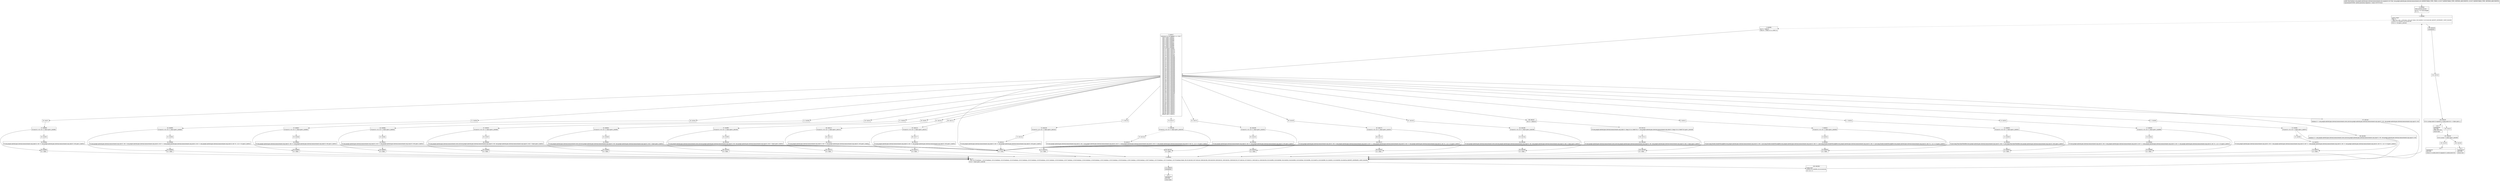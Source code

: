 digraph "CFG forcom.google.android.gms.internal.measurement.zzvz.equals(Ljava\/lang\/Object;Ljava\/lang\/Object;)Z" {
Node_0 [shape=record,label="{0\:\ 0x0000|MTH_ENTER_BLOCK\l|int r4 = r11.zzcas.length\lr3 = 0\l}"];
Node_1 [shape=record,label="{1\:\ 0x0009|LOOP_START\lPHI: r3 \l  PHI: (r3v1 int) = (r3v0 int), (r3v4 int) binds: [B:0:0x0000, B:103:0x01db] A[DONT_GENERATE, DONT_INLINE]\lLOOP:0: B:1:0x0009\-\>B:103:0x01db\l|if (r3 \>= r4) goto L_0x01e0\l}"];
Node_2 [shape=record,label="{2\:\ 0x000b|int r2 = zzbt(r3)\llong r6 = (long) (r2 & 1048575)\l}"];
Node_3 [shape=record,label="{3\:\ 0x0017|switch(((r2 & 267386880) \>\>\> 20)) \{\l    case 0: goto L_0x001e;\l    case 1: goto L_0x003a;\l    case 2: goto L_0x0054;\l    case 3: goto L_0x0068;\l    case 4: goto L_0x007c;\l    case 5: goto L_0x008e;\l    case 6: goto L_0x00a3;\l    case 7: goto L_0x00b6;\l    case 8: goto L_0x00c9;\l    case 9: goto L_0x00e0;\l    case 10: goto L_0x00f7;\l    case 11: goto L_0x010e;\l    case 12: goto L_0x0121;\l    case 13: goto L_0x0134;\l    case 14: goto L_0x0147;\l    case 15: goto L_0x015c;\l    case 16: goto L_0x016f;\l    case 17: goto L_0x0184;\l    case 18: goto L_0x019b;\l    case 19: goto L_0x019b;\l    case 20: goto L_0x019b;\l    case 21: goto L_0x019b;\l    case 22: goto L_0x019b;\l    case 23: goto L_0x019b;\l    case 24: goto L_0x019b;\l    case 25: goto L_0x019b;\l    case 26: goto L_0x019b;\l    case 27: goto L_0x019b;\l    case 28: goto L_0x019b;\l    case 29: goto L_0x019b;\l    case 30: goto L_0x019b;\l    case 31: goto L_0x019b;\l    case 32: goto L_0x019b;\l    case 33: goto L_0x019b;\l    case 34: goto L_0x019b;\l    case 35: goto L_0x019b;\l    case 36: goto L_0x019b;\l    case 37: goto L_0x019b;\l    case 38: goto L_0x019b;\l    case 39: goto L_0x019b;\l    case 40: goto L_0x019b;\l    case 41: goto L_0x019b;\l    case 42: goto L_0x019b;\l    case 43: goto L_0x019b;\l    case 44: goto L_0x019b;\l    case 45: goto L_0x019b;\l    case 46: goto L_0x019b;\l    case 47: goto L_0x019b;\l    case 48: goto L_0x019b;\l    case 49: goto L_0x019b;\l    case 50: goto L_0x01a9;\l    case 51: goto L_0x01b7;\l    case 52: goto L_0x01b7;\l    case 53: goto L_0x01b7;\l    case 54: goto L_0x01b7;\l    case 55: goto L_0x01b7;\l    case 56: goto L_0x01b7;\l    case 57: goto L_0x01b7;\l    case 58: goto L_0x01b7;\l    case 59: goto L_0x01b7;\l    case 60: goto L_0x01b7;\l    case 61: goto L_0x01b7;\l    case 62: goto L_0x01b7;\l    case 63: goto L_0x01b7;\l    case 64: goto L_0x01b7;\l    case 65: goto L_0x01b7;\l    case 66: goto L_0x01b7;\l    case 67: goto L_0x01b7;\l    case 68: goto L_0x01b7;\l    default: goto L_0x001a;\l\}\l}"];
Node_4 [shape=record,label="{4\:\ 0x001a|r2 = true\l}"];
Node_5 [shape=record,label="{5\:\ 0x001b|PHI: r2 \l  PHI: (r2v76 boolean) = (r2v10 boolean), (r2v14 boolean), (r2v16 boolean), (r2v18 boolean), (r2v22 boolean), (r2v25 boolean), (r2v28 boolean), (r2v31 boolean), (r2v34 boolean), (r2v37 boolean), (r2v40 boolean), (r2v44 boolean), (r2v48 boolean), (r2v52 boolean), (r2v55 boolean), (r2v58 boolean), (r2v61 boolean), (r2v64 boolean), (r2v67 boolean), (r2v70 boolean), (r2v74 boolean), (r2v78 boolean) binds: [B:102:0x01d8, B:97:0x01a9, B:96:0x019b, B:95:0x0198, B:90:0x0181, B:85:0x016c, B:80:0x0159, B:75:0x0144, B:70:0x0131, B:65:0x011e, B:60:0x010b, B:55:0x00f4, B:50:0x00dd, B:45:0x00c6, B:40:0x00b3, B:35:0x00a0, B:30:0x008c, B:25:0x007a, B:20:0x0066, B:15:0x0052, B:10:0x0038, B:4:0x001a] A[DONT_GENERATE, DONT_INLINE]\l|if (r2 != false) goto L_0x01db\l}"];
Node_6 [shape=record,label="{6\:\ 0x001e}"];
Node_7 [shape=record,label="{7\:\ 0x0022|if (zzc(r12, r13, r3) == false) goto L_0x0038\l}"];
Node_8 [shape=record,label="{8\:\ 0x0024}"];
Node_9 [shape=record,label="{9\:\ 0x0036|if ((java.lang.Double.doubleToLongBits(com.google.android.gms.internal.measurement.zzxj.zzo(r12, r6)) \> java.lang.Double.doubleToLongBits(com.google.android.gms.internal.measurement.zzxj.zzo(r13, r6)) ? 1 : (java.lang.Double.doubleToLongBits(com.google.android.gms.internal.measurement.zzxj.zzo(r12, r6)) == java.lang.Double.doubleToLongBits(com.google.android.gms.internal.measurement.zzxj.zzo(r13, r6)) ? 0 : \-1)) == 0) goto L_0x001a\l}"];
Node_10 [shape=record,label="{10\:\ 0x0038|r2 = false\l}"];
Node_11 [shape=record,label="{11\:\ 0x003a}"];
Node_12 [shape=record,label="{12\:\ 0x003e|if (zzc(r12, r13, r3) == false) goto L_0x0052\l}"];
Node_13 [shape=record,label="{13\:\ 0x0040}"];
Node_14 [shape=record,label="{14\:\ 0x0050|if (java.lang.Float.floatToIntBits(com.google.android.gms.internal.measurement.zzxj.zzn(r12, r6)) == java.lang.Float.floatToIntBits(com.google.android.gms.internal.measurement.zzxj.zzn(r13, r6))) goto L_0x001a\l}"];
Node_15 [shape=record,label="{15\:\ 0x0052|r2 = false\l}"];
Node_16 [shape=record,label="{16\:\ 0x0054}"];
Node_17 [shape=record,label="{17\:\ 0x0058|if (zzc(r12, r13, r3) == false) goto L_0x0066\l}"];
Node_18 [shape=record,label="{18\:\ 0x005a}"];
Node_19 [shape=record,label="{19\:\ 0x0064|if ((com.google.android.gms.internal.measurement.zzxj.zzl(r12, r6) \> com.google.android.gms.internal.measurement.zzxj.zzl(r13, r6) ? 1 : (com.google.android.gms.internal.measurement.zzxj.zzl(r12, r6) == com.google.android.gms.internal.measurement.zzxj.zzl(r13, r6) ? 0 : \-1)) == 0) goto L_0x001a\l}"];
Node_20 [shape=record,label="{20\:\ 0x0066|r2 = false\l}"];
Node_21 [shape=record,label="{21\:\ 0x0068}"];
Node_22 [shape=record,label="{22\:\ 0x006c|if (zzc(r12, r13, r3) == false) goto L_0x007a\l}"];
Node_23 [shape=record,label="{23\:\ 0x006e}"];
Node_24 [shape=record,label="{24\:\ 0x0078|if ((com.google.android.gms.internal.measurement.zzxj.zzl(r12, r6) \> com.google.android.gms.internal.measurement.zzxj.zzl(r13, r6) ? 1 : (com.google.android.gms.internal.measurement.zzxj.zzl(r12, r6) == com.google.android.gms.internal.measurement.zzxj.zzl(r13, r6) ? 0 : \-1)) == 0) goto L_0x001a\l}"];
Node_25 [shape=record,label="{25\:\ 0x007a|r2 = false\l}"];
Node_26 [shape=record,label="{26\:\ 0x007c}"];
Node_27 [shape=record,label="{27\:\ 0x0080|if (zzc(r12, r13, r3) == false) goto L_0x008c\l}"];
Node_28 [shape=record,label="{28\:\ 0x0082}"];
Node_29 [shape=record,label="{29\:\ 0x008a|if (com.google.android.gms.internal.measurement.zzxj.zzk(r12, r6) == com.google.android.gms.internal.measurement.zzxj.zzk(r13, r6)) goto L_0x001a\l}"];
Node_30 [shape=record,label="{30\:\ 0x008c|r2 = false\l}"];
Node_31 [shape=record,label="{31\:\ 0x008e}"];
Node_32 [shape=record,label="{32\:\ 0x0092|if (zzc(r12, r13, r3) == false) goto L_0x00a0\l}"];
Node_33 [shape=record,label="{33\:\ 0x0094}"];
Node_34 [shape=record,label="{34\:\ 0x009e|if ((com.google.android.gms.internal.measurement.zzxj.zzl(r12, r6) \> com.google.android.gms.internal.measurement.zzxj.zzl(r13, r6) ? 1 : (com.google.android.gms.internal.measurement.zzxj.zzl(r12, r6) == com.google.android.gms.internal.measurement.zzxj.zzl(r13, r6) ? 0 : \-1)) == 0) goto L_0x001a\l}"];
Node_35 [shape=record,label="{35\:\ 0x00a0|r2 = false\l}"];
Node_36 [shape=record,label="{36\:\ 0x00a3}"];
Node_37 [shape=record,label="{37\:\ 0x00a7|if (zzc(r12, r13, r3) == false) goto L_0x00b3\l}"];
Node_38 [shape=record,label="{38\:\ 0x00a9}"];
Node_39 [shape=record,label="{39\:\ 0x00b1|if (com.google.android.gms.internal.measurement.zzxj.zzk(r12, r6) == com.google.android.gms.internal.measurement.zzxj.zzk(r13, r6)) goto L_0x001a\l}"];
Node_40 [shape=record,label="{40\:\ 0x00b3|r2 = false\l}"];
Node_41 [shape=record,label="{41\:\ 0x00b6}"];
Node_42 [shape=record,label="{42\:\ 0x00ba|if (zzc(r12, r13, r3) == false) goto L_0x00c6\l}"];
Node_43 [shape=record,label="{43\:\ 0x00bc}"];
Node_44 [shape=record,label="{44\:\ 0x00c4|if (com.google.android.gms.internal.measurement.zzxj.zzm(r12, r6) == com.google.android.gms.internal.measurement.zzxj.zzm(r13, r6)) goto L_0x001a\l}"];
Node_45 [shape=record,label="{45\:\ 0x00c6|r2 = false\l}"];
Node_46 [shape=record,label="{46\:\ 0x00c9}"];
Node_47 [shape=record,label="{47\:\ 0x00cd|if (zzc(r12, r13, r3) == false) goto L_0x00dd\l}"];
Node_48 [shape=record,label="{48\:\ 0x00cf}"];
Node_49 [shape=record,label="{49\:\ 0x00db|if (com.google.android.gms.internal.measurement.zzwn.zze(com.google.android.gms.internal.measurement.zzxj.zzp(r12, r6), com.google.android.gms.internal.measurement.zzxj.zzp(r13, r6)) != false) goto L_0x001a\l}"];
Node_50 [shape=record,label="{50\:\ 0x00dd|r2 = false\l}"];
Node_51 [shape=record,label="{51\:\ 0x00e0}"];
Node_52 [shape=record,label="{52\:\ 0x00e4|if (zzc(r12, r13, r3) == false) goto L_0x00f4\l}"];
Node_53 [shape=record,label="{53\:\ 0x00e6}"];
Node_54 [shape=record,label="{54\:\ 0x00f2|if (com.google.android.gms.internal.measurement.zzwn.zze(com.google.android.gms.internal.measurement.zzxj.zzp(r12, r6), com.google.android.gms.internal.measurement.zzxj.zzp(r13, r6)) != false) goto L_0x001a\l}"];
Node_55 [shape=record,label="{55\:\ 0x00f4|r2 = false\l}"];
Node_56 [shape=record,label="{56\:\ 0x00f7}"];
Node_57 [shape=record,label="{57\:\ 0x00fb|if (zzc(r12, r13, r3) == false) goto L_0x010b\l}"];
Node_58 [shape=record,label="{58\:\ 0x00fd}"];
Node_59 [shape=record,label="{59\:\ 0x0109|if (com.google.android.gms.internal.measurement.zzwn.zze(com.google.android.gms.internal.measurement.zzxj.zzp(r12, r6), com.google.android.gms.internal.measurement.zzxj.zzp(r13, r6)) != false) goto L_0x001a\l}"];
Node_60 [shape=record,label="{60\:\ 0x010b|r2 = false\l}"];
Node_61 [shape=record,label="{61\:\ 0x010e}"];
Node_62 [shape=record,label="{62\:\ 0x0112|if (zzc(r12, r13, r3) == false) goto L_0x011e\l}"];
Node_63 [shape=record,label="{63\:\ 0x0114}"];
Node_64 [shape=record,label="{64\:\ 0x011c|if (com.google.android.gms.internal.measurement.zzxj.zzk(r12, r6) == com.google.android.gms.internal.measurement.zzxj.zzk(r13, r6)) goto L_0x001a\l}"];
Node_65 [shape=record,label="{65\:\ 0x011e|r2 = false\l}"];
Node_66 [shape=record,label="{66\:\ 0x0121}"];
Node_67 [shape=record,label="{67\:\ 0x0125|if (zzc(r12, r13, r3) == false) goto L_0x0131\l}"];
Node_68 [shape=record,label="{68\:\ 0x0127}"];
Node_69 [shape=record,label="{69\:\ 0x012f|if (com.google.android.gms.internal.measurement.zzxj.zzk(r12, r6) == com.google.android.gms.internal.measurement.zzxj.zzk(r13, r6)) goto L_0x001a\l}"];
Node_70 [shape=record,label="{70\:\ 0x0131|r2 = false\l}"];
Node_71 [shape=record,label="{71\:\ 0x0134}"];
Node_72 [shape=record,label="{72\:\ 0x0138|if (zzc(r12, r13, r3) == false) goto L_0x0144\l}"];
Node_73 [shape=record,label="{73\:\ 0x013a}"];
Node_74 [shape=record,label="{74\:\ 0x0142|if (com.google.android.gms.internal.measurement.zzxj.zzk(r12, r6) == com.google.android.gms.internal.measurement.zzxj.zzk(r13, r6)) goto L_0x001a\l}"];
Node_75 [shape=record,label="{75\:\ 0x0144|r2 = false\l}"];
Node_76 [shape=record,label="{76\:\ 0x0147}"];
Node_77 [shape=record,label="{77\:\ 0x014b|if (zzc(r12, r13, r3) == false) goto L_0x0159\l}"];
Node_78 [shape=record,label="{78\:\ 0x014d}"];
Node_79 [shape=record,label="{79\:\ 0x0157|if ((com.google.android.gms.internal.measurement.zzxj.zzl(r12, r6) \> com.google.android.gms.internal.measurement.zzxj.zzl(r13, r6) ? 1 : (com.google.android.gms.internal.measurement.zzxj.zzl(r12, r6) == com.google.android.gms.internal.measurement.zzxj.zzl(r13, r6) ? 0 : \-1)) == 0) goto L_0x001a\l}"];
Node_80 [shape=record,label="{80\:\ 0x0159|r2 = false\l}"];
Node_81 [shape=record,label="{81\:\ 0x015c}"];
Node_82 [shape=record,label="{82\:\ 0x0160|if (zzc(r12, r13, r3) == false) goto L_0x016c\l}"];
Node_83 [shape=record,label="{83\:\ 0x0162}"];
Node_84 [shape=record,label="{84\:\ 0x016a|if (com.google.android.gms.internal.measurement.zzxj.zzk(r12, r6) == com.google.android.gms.internal.measurement.zzxj.zzk(r13, r6)) goto L_0x001a\l}"];
Node_85 [shape=record,label="{85\:\ 0x016c|r2 = false\l}"];
Node_86 [shape=record,label="{86\:\ 0x016f}"];
Node_87 [shape=record,label="{87\:\ 0x0173|if (zzc(r12, r13, r3) == false) goto L_0x0181\l}"];
Node_88 [shape=record,label="{88\:\ 0x0175}"];
Node_89 [shape=record,label="{89\:\ 0x017f|if ((com.google.android.gms.internal.measurement.zzxj.zzl(r12, r6) \> com.google.android.gms.internal.measurement.zzxj.zzl(r13, r6) ? 1 : (com.google.android.gms.internal.measurement.zzxj.zzl(r12, r6) == com.google.android.gms.internal.measurement.zzxj.zzl(r13, r6) ? 0 : \-1)) == 0) goto L_0x001a\l}"];
Node_90 [shape=record,label="{90\:\ 0x0181|r2 = false\l}"];
Node_91 [shape=record,label="{91\:\ 0x0184}"];
Node_92 [shape=record,label="{92\:\ 0x0188|if (zzc(r12, r13, r3) == false) goto L_0x0198\l}"];
Node_93 [shape=record,label="{93\:\ 0x018a}"];
Node_94 [shape=record,label="{94\:\ 0x0196|if (com.google.android.gms.internal.measurement.zzwn.zze(com.google.android.gms.internal.measurement.zzxj.zzp(r12, r6), com.google.android.gms.internal.measurement.zzxj.zzp(r13, r6)) != false) goto L_0x001a\l}"];
Node_95 [shape=record,label="{95\:\ 0x0198|r2 = false\l}"];
Node_96 [shape=record,label="{96\:\ 0x019b|boolean r2 = com.google.android.gms.internal.measurement.zzwn.zze(com.google.android.gms.internal.measurement.zzxj.zzp(r12, r6), com.google.android.gms.internal.measurement.zzxj.zzp(r13, r6))\l}"];
Node_97 [shape=record,label="{97\:\ 0x01a9|boolean r2 = com.google.android.gms.internal.measurement.zzwn.zze(com.google.android.gms.internal.measurement.zzxj.zzp(r12, r6), com.google.android.gms.internal.measurement.zzxj.zzp(r13, r6))\l}"];
Node_98 [shape=record,label="{98\:\ 0x01b7|int r2 = zzbu(r3)\l}"];
Node_99 [shape=record,label="{99\:\ 0x01c8|if (com.google.android.gms.internal.measurement.zzxj.zzk(r12, (long) (r2 & 1048575)) != com.google.android.gms.internal.measurement.zzxj.zzk(r13, (long) (r2 & 1048575))) goto L_0x01d8\l}"];
Node_100 [shape=record,label="{100\:\ 0x01ca}"];
Node_101 [shape=record,label="{101\:\ 0x01d6|if (com.google.android.gms.internal.measurement.zzwn.zze(com.google.android.gms.internal.measurement.zzxj.zzp(r12, r6), com.google.android.gms.internal.measurement.zzxj.zzp(r13, r6)) != false) goto L_0x001a\l}"];
Node_102 [shape=record,label="{102\:\ 0x01d8|r2 = false\l}"];
Node_103 [shape=record,label="{103\:\ 0x01db|LOOP_END\lLOOP:0: B:1:0x0009\-\>B:103:0x01db\l|r3 = r3 + 3\l}"];
Node_104 [shape=record,label="{104\:\ 0x01e0}"];
Node_105 [shape=record,label="{105\:\ 0x01f0|if (r11.zzcbg.zzal(r12).equals(r11.zzcbg.zzal(r13)) == false) goto L_?\l}"];
Node_106 [shape=record,label="{106\:\ 0x01f2}"];
Node_107 [shape=record,label="{107\:\ 0x01f4|if (r11.zzcax == false) goto L_0x0208\l}"];
Node_108 [shape=record,label="{108\:\ 0x01f6}"];
Node_109 [shape=record,label="{109\:\ 0x0208}"];
Node_110 [shape=record,label="{110\:\ 0x01e0|SYNTHETIC\l}"];
Node_111 [shape=record,label="{111\:\ 0x001d|SYNTHETIC\l}"];
Node_112 [shape=record,label="{112\:\ ?|SYNTHETIC\lRETURN\lORIG_RETURN\l|return false\l}"];
Node_113 [shape=record,label="{113\:\ ?|SYNTHETIC\lRETURN\l|return r11.zzcbh.zzw(r12).equals(r11.zzcbh.zzw(r13))\l}"];
Node_114 [shape=record,label="{114\:\ ?|SYNTHETIC\lRETURN\l|return true\l}"];
Node_115 [shape=record,label="{115\:\ ?|SYNTHETIC\lRETURN\l|return false\l}"];
MethodNode[shape=record,label="{public final boolean com.google.android.gms.internal.measurement.zzvz.equals((r11v0 'this' com.google.android.gms.internal.measurement.zzvz A[IMMUTABLE_TYPE, THIS]), (r12v0 T A[IMMUTABLE_TYPE, METHOD_ARGUMENT]), (r13v0 T A[IMMUTABLE_TYPE, METHOD_ARGUMENT]))  | Annotation[SYSTEM, dalvik.annotation.Signature, \{value=[(TT;TT;)Z]\}]\l}"];
MethodNode -> Node_0;
Node_0 -> Node_1;
Node_1 -> Node_2[style=dashed];
Node_1 -> Node_110;
Node_2 -> Node_3;
Node_3 -> Node_4;
Node_3 -> Node_6;
Node_3 -> Node_11;
Node_3 -> Node_16;
Node_3 -> Node_21;
Node_3 -> Node_26;
Node_3 -> Node_31;
Node_3 -> Node_36;
Node_3 -> Node_41;
Node_3 -> Node_46;
Node_3 -> Node_51;
Node_3 -> Node_56;
Node_3 -> Node_61;
Node_3 -> Node_66;
Node_3 -> Node_71;
Node_3 -> Node_76;
Node_3 -> Node_81;
Node_3 -> Node_86;
Node_3 -> Node_91;
Node_3 -> Node_96;
Node_3 -> Node_97;
Node_3 -> Node_98;
Node_4 -> Node_5;
Node_5 -> Node_103;
Node_5 -> Node_111[style=dashed];
Node_6 -> Node_7;
Node_7 -> Node_8[style=dashed];
Node_7 -> Node_10;
Node_8 -> Node_9;
Node_9 -> Node_4;
Node_9 -> Node_10[style=dashed];
Node_10 -> Node_5;
Node_11 -> Node_12;
Node_12 -> Node_13[style=dashed];
Node_12 -> Node_15;
Node_13 -> Node_14;
Node_14 -> Node_4;
Node_14 -> Node_15[style=dashed];
Node_15 -> Node_5;
Node_16 -> Node_17;
Node_17 -> Node_18[style=dashed];
Node_17 -> Node_20;
Node_18 -> Node_19;
Node_19 -> Node_4;
Node_19 -> Node_20[style=dashed];
Node_20 -> Node_5;
Node_21 -> Node_22;
Node_22 -> Node_23[style=dashed];
Node_22 -> Node_25;
Node_23 -> Node_24;
Node_24 -> Node_4;
Node_24 -> Node_25[style=dashed];
Node_25 -> Node_5;
Node_26 -> Node_27;
Node_27 -> Node_28[style=dashed];
Node_27 -> Node_30;
Node_28 -> Node_29;
Node_29 -> Node_4;
Node_29 -> Node_30[style=dashed];
Node_30 -> Node_5;
Node_31 -> Node_32;
Node_32 -> Node_33[style=dashed];
Node_32 -> Node_35;
Node_33 -> Node_34;
Node_34 -> Node_4;
Node_34 -> Node_35[style=dashed];
Node_35 -> Node_5;
Node_36 -> Node_37;
Node_37 -> Node_38[style=dashed];
Node_37 -> Node_40;
Node_38 -> Node_39;
Node_39 -> Node_4;
Node_39 -> Node_40[style=dashed];
Node_40 -> Node_5;
Node_41 -> Node_42;
Node_42 -> Node_43[style=dashed];
Node_42 -> Node_45;
Node_43 -> Node_44;
Node_44 -> Node_4;
Node_44 -> Node_45[style=dashed];
Node_45 -> Node_5;
Node_46 -> Node_47;
Node_47 -> Node_48[style=dashed];
Node_47 -> Node_50;
Node_48 -> Node_49;
Node_49 -> Node_4;
Node_49 -> Node_50[style=dashed];
Node_50 -> Node_5;
Node_51 -> Node_52;
Node_52 -> Node_53[style=dashed];
Node_52 -> Node_55;
Node_53 -> Node_54;
Node_54 -> Node_4;
Node_54 -> Node_55[style=dashed];
Node_55 -> Node_5;
Node_56 -> Node_57;
Node_57 -> Node_58[style=dashed];
Node_57 -> Node_60;
Node_58 -> Node_59;
Node_59 -> Node_4;
Node_59 -> Node_60[style=dashed];
Node_60 -> Node_5;
Node_61 -> Node_62;
Node_62 -> Node_63[style=dashed];
Node_62 -> Node_65;
Node_63 -> Node_64;
Node_64 -> Node_4;
Node_64 -> Node_65[style=dashed];
Node_65 -> Node_5;
Node_66 -> Node_67;
Node_67 -> Node_68[style=dashed];
Node_67 -> Node_70;
Node_68 -> Node_69;
Node_69 -> Node_4;
Node_69 -> Node_70[style=dashed];
Node_70 -> Node_5;
Node_71 -> Node_72;
Node_72 -> Node_73[style=dashed];
Node_72 -> Node_75;
Node_73 -> Node_74;
Node_74 -> Node_4;
Node_74 -> Node_75[style=dashed];
Node_75 -> Node_5;
Node_76 -> Node_77;
Node_77 -> Node_78[style=dashed];
Node_77 -> Node_80;
Node_78 -> Node_79;
Node_79 -> Node_4;
Node_79 -> Node_80[style=dashed];
Node_80 -> Node_5;
Node_81 -> Node_82;
Node_82 -> Node_83[style=dashed];
Node_82 -> Node_85;
Node_83 -> Node_84;
Node_84 -> Node_4;
Node_84 -> Node_85[style=dashed];
Node_85 -> Node_5;
Node_86 -> Node_87;
Node_87 -> Node_88[style=dashed];
Node_87 -> Node_90;
Node_88 -> Node_89;
Node_89 -> Node_4;
Node_89 -> Node_90[style=dashed];
Node_90 -> Node_5;
Node_91 -> Node_92;
Node_92 -> Node_93[style=dashed];
Node_92 -> Node_95;
Node_93 -> Node_94;
Node_94 -> Node_4;
Node_94 -> Node_95[style=dashed];
Node_95 -> Node_5;
Node_96 -> Node_5;
Node_97 -> Node_5;
Node_98 -> Node_99;
Node_99 -> Node_100[style=dashed];
Node_99 -> Node_102;
Node_100 -> Node_101;
Node_101 -> Node_4;
Node_101 -> Node_102[style=dashed];
Node_102 -> Node_5;
Node_103 -> Node_1;
Node_104 -> Node_105;
Node_105 -> Node_106[style=dashed];
Node_105 -> Node_112;
Node_106 -> Node_107;
Node_107 -> Node_108[style=dashed];
Node_107 -> Node_109;
Node_108 -> Node_113;
Node_109 -> Node_114;
Node_110 -> Node_104;
Node_111 -> Node_115;
}

